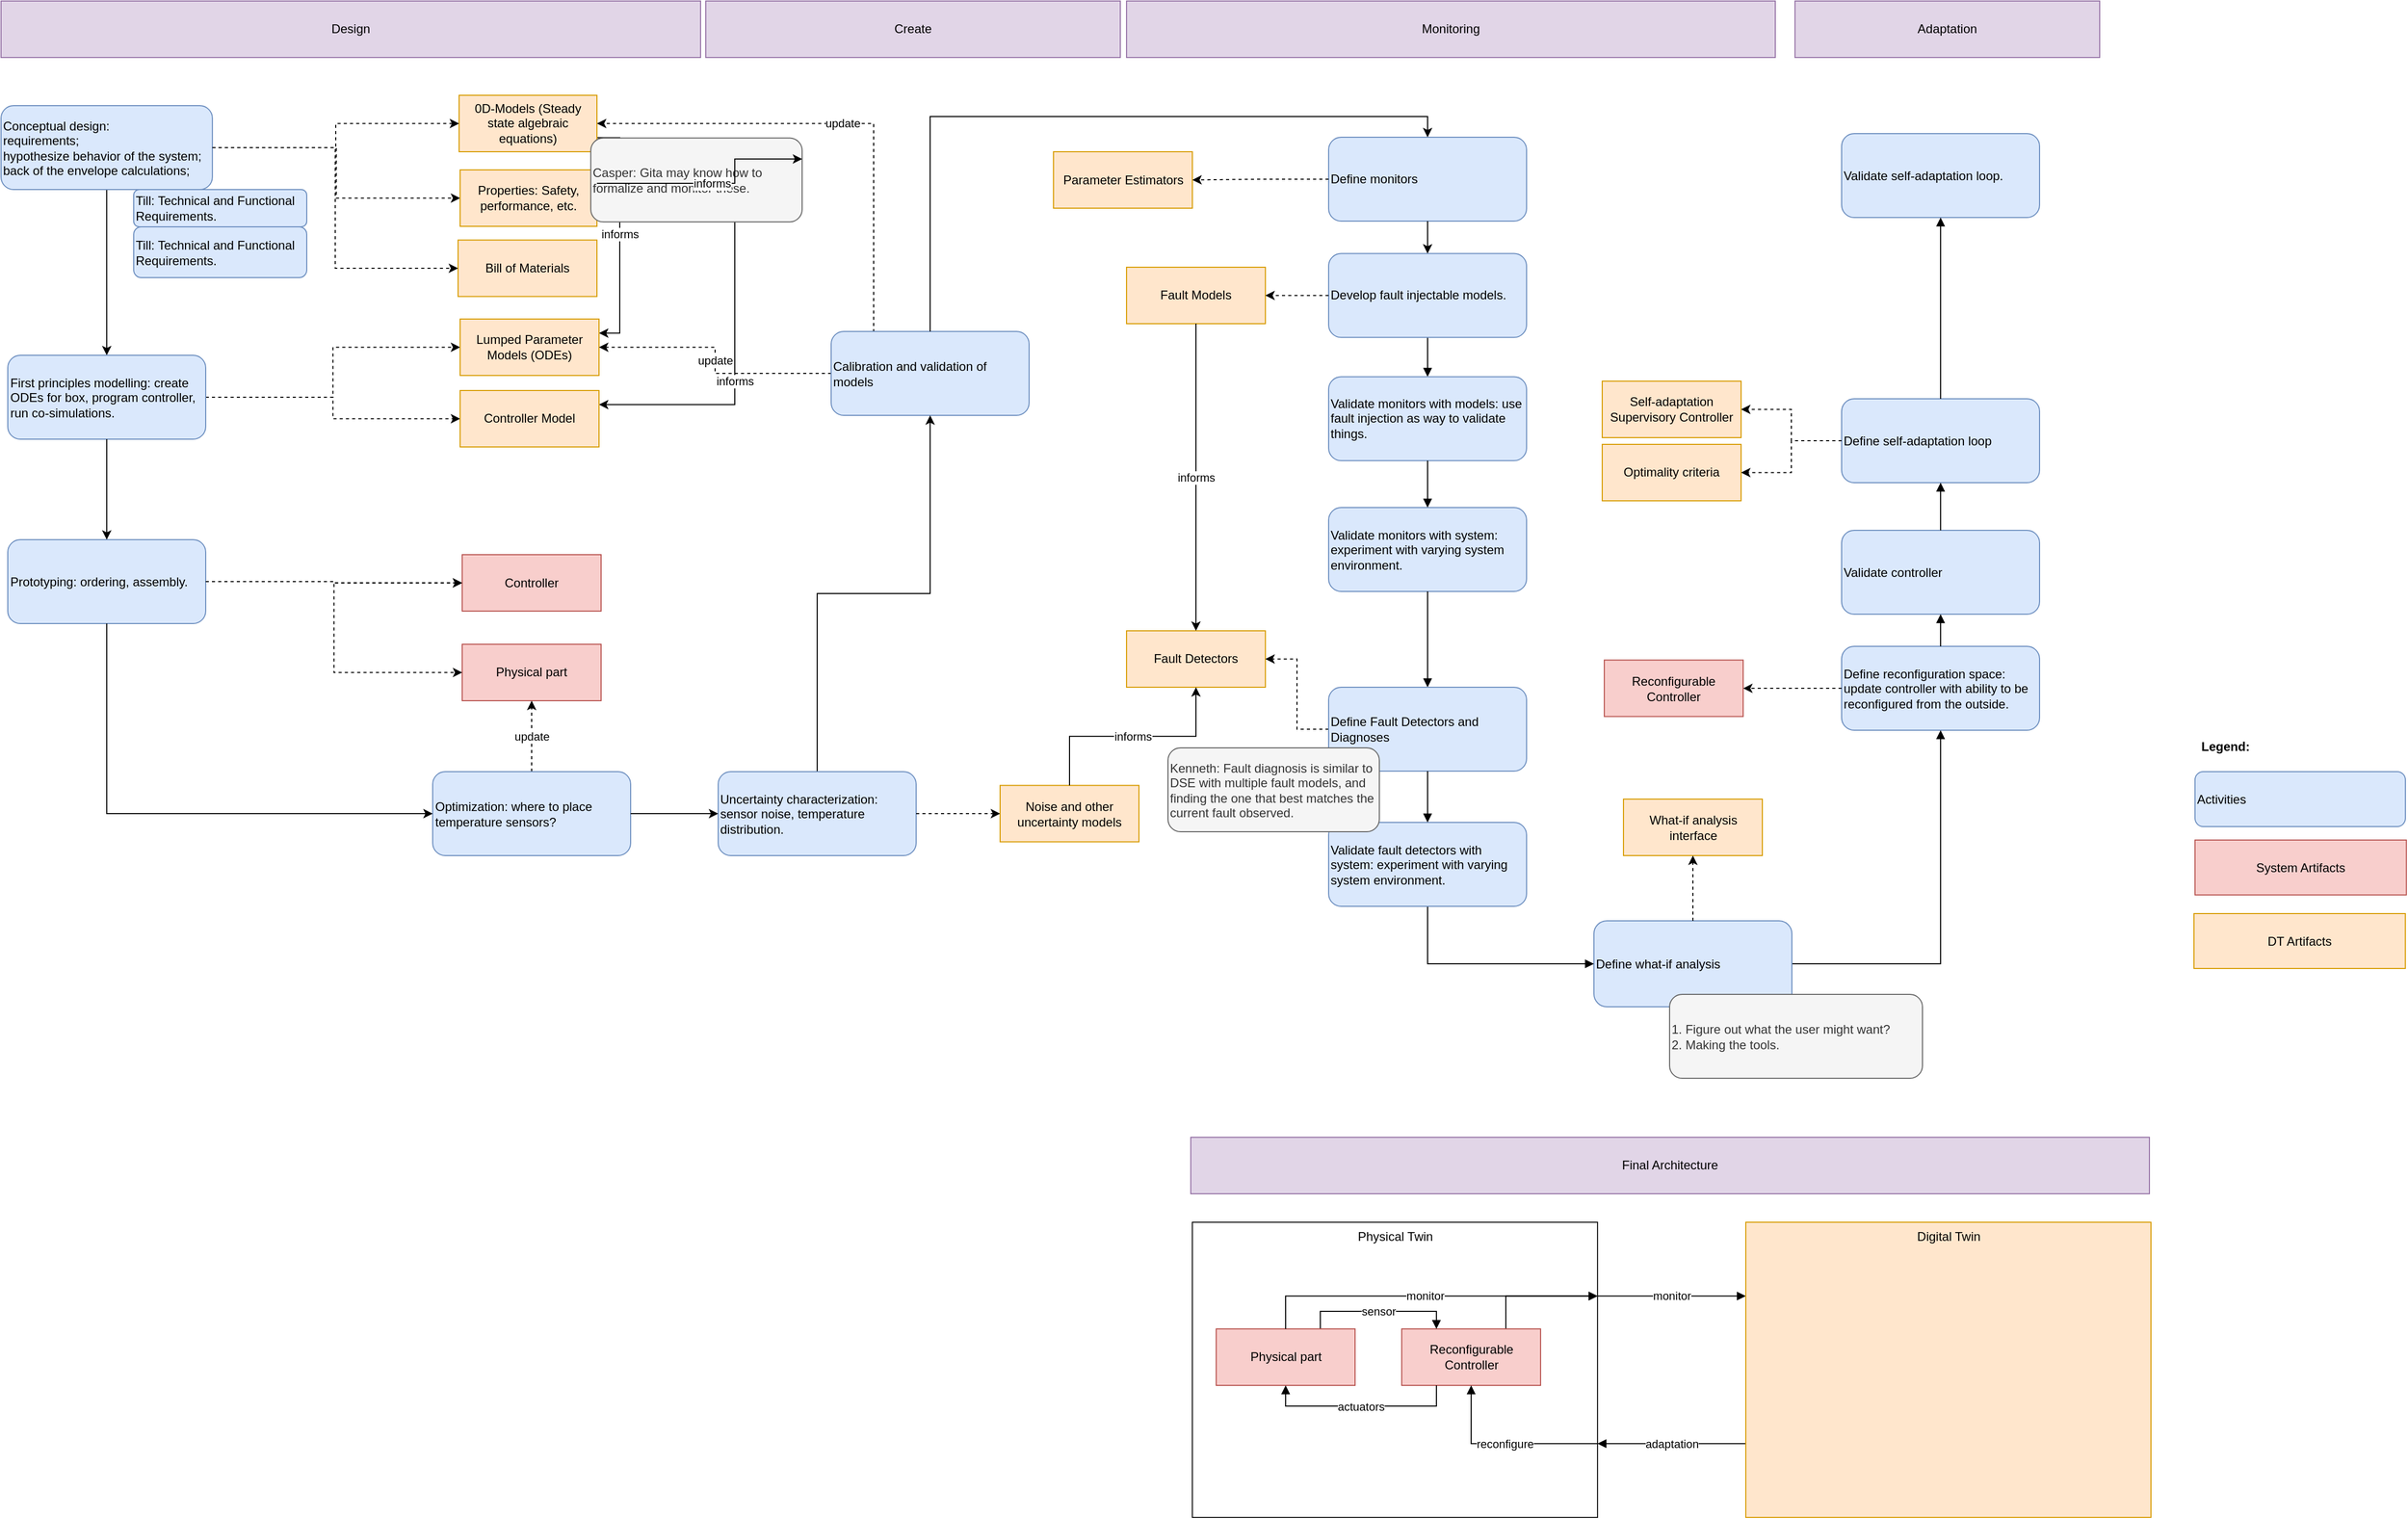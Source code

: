 <mxfile compressed="false" version="13.5.1" type="device">
  <diagram id="1IEk_Nb3fTFsxIXIZDjR" name="Page-1">
    <mxGraphModel dx="2431" dy="2031" grid="0" gridSize="10" guides="1" tooltips="1" connect="1" arrows="1" fold="1" page="0" pageScale="1" pageWidth="850" pageHeight="1100" math="0" shadow="0">
      <root>
        <mxCell id="0" />
        <mxCell id="1" parent="0" />
        <mxCell id="Xfdw-Jkxc4dPvAUYHgu_-7" style="edgeStyle=orthogonalEdgeStyle;rounded=0;orthogonalLoop=1;jettySize=auto;html=1;" parent="1" source="Xfdw-Jkxc4dPvAUYHgu_-10" target="Xfdw-Jkxc4dPvAUYHgu_-14" edge="1">
          <mxGeometry relative="1" as="geometry">
            <mxPoint x="-100.983" y="-269" as="sourcePoint" />
          </mxGeometry>
        </mxCell>
        <mxCell id="Xfdw-Jkxc4dPvAUYHgu_-20" style="edgeStyle=orthogonalEdgeStyle;rounded=0;orthogonalLoop=1;jettySize=auto;html=1;dashed=1;" parent="1" source="Xfdw-Jkxc4dPvAUYHgu_-10" target="Xfdw-Jkxc4dPvAUYHgu_-19" edge="1">
          <mxGeometry relative="1" as="geometry" />
        </mxCell>
        <mxCell id="Xfdw-Jkxc4dPvAUYHgu_-10" value="&lt;span&gt;Conceptual design:&amp;nbsp;&lt;/span&gt;&lt;br&gt;&lt;span&gt;requirements;&amp;nbsp;&lt;/span&gt;&lt;br&gt;&lt;span&gt;hypothesize behavior of the system;&amp;nbsp;&lt;/span&gt;&lt;br&gt;&lt;span&gt;back of the envelope calculations;&lt;/span&gt;" style="rounded=1;whiteSpace=wrap;html=1;align=left;fillColor=#dae8fc;strokeColor=#6c8ebf;" parent="1" vertex="1">
          <mxGeometry x="-147" y="-384" width="203.937" height="81" as="geometry" />
        </mxCell>
        <mxCell id="Xfdw-Jkxc4dPvAUYHgu_-32" value="informs" style="edgeStyle=orthogonalEdgeStyle;rounded=0;orthogonalLoop=1;jettySize=auto;html=1;entryX=1;entryY=0.25;entryDx=0;entryDy=0;exitX=1;exitY=0.75;exitDx=0;exitDy=0;" parent="1" source="Xfdw-Jkxc4dPvAUYHgu_-12" target="Xfdw-Jkxc4dPvAUYHgu_-21" edge="1">
          <mxGeometry relative="1" as="geometry" />
        </mxCell>
        <mxCell id="Xfdw-Jkxc4dPvAUYHgu_-12" value="0D-Models (Steady state algebraic equations)" style="rounded=0;whiteSpace=wrap;html=1;align=center;fillColor=#ffe6cc;strokeColor=#d79b00;" parent="1" vertex="1">
          <mxGeometry x="295" y="-394" width="133" height="54.5" as="geometry" />
        </mxCell>
        <mxCell id="Xfdw-Jkxc4dPvAUYHgu_-13" style="edgeStyle=orthogonalEdgeStyle;rounded=0;orthogonalLoop=1;jettySize=auto;html=1;dashed=1;" parent="1" source="Xfdw-Jkxc4dPvAUYHgu_-10" target="Xfdw-Jkxc4dPvAUYHgu_-12" edge="1">
          <mxGeometry relative="1" as="geometry">
            <mxPoint x="248.5" y="-186.517" as="sourcePoint" />
            <mxPoint x="15.5" y="-294" as="targetPoint" />
          </mxGeometry>
        </mxCell>
        <mxCell id="Xfdw-Jkxc4dPvAUYHgu_-22" style="edgeStyle=orthogonalEdgeStyle;rounded=0;orthogonalLoop=1;jettySize=auto;html=1;dashed=1;" parent="1" source="Xfdw-Jkxc4dPvAUYHgu_-14" target="Xfdw-Jkxc4dPvAUYHgu_-21" edge="1">
          <mxGeometry relative="1" as="geometry" />
        </mxCell>
        <mxCell id="Xfdw-Jkxc4dPvAUYHgu_-24" style="edgeStyle=orthogonalEdgeStyle;rounded=0;orthogonalLoop=1;jettySize=auto;html=1;dashed=1;" parent="1" source="Xfdw-Jkxc4dPvAUYHgu_-14" target="Xfdw-Jkxc4dPvAUYHgu_-23" edge="1">
          <mxGeometry relative="1" as="geometry" />
        </mxCell>
        <mxCell id="Xfdw-Jkxc4dPvAUYHgu_-14" value="First principles modelling: create ODEs for box, program controller, run co-simulations." style="rounded=1;whiteSpace=wrap;html=1;align=left;fillColor=#dae8fc;strokeColor=#6c8ebf;" parent="1" vertex="1">
          <mxGeometry x="-140.5" y="-143" width="191" height="81" as="geometry" />
        </mxCell>
        <mxCell id="Xfdw-Jkxc4dPvAUYHgu_-17" value="System Artifacts" style="rounded=0;whiteSpace=wrap;html=1;align=center;fillColor=#f8cecc;strokeColor=#b85450;" parent="1" vertex="1">
          <mxGeometry x="1970" y="325" width="203.937" height="53" as="geometry" />
        </mxCell>
        <mxCell id="Xfdw-Jkxc4dPvAUYHgu_-18" value="DT Artifacts" style="rounded=0;whiteSpace=wrap;html=1;align=center;fillColor=#ffe6cc;strokeColor=#d79b00;" parent="1" vertex="1">
          <mxGeometry x="1969" y="396" width="203.937" height="53" as="geometry" />
        </mxCell>
        <mxCell id="Xfdw-Jkxc4dPvAUYHgu_-34" value="informs" style="edgeStyle=orthogonalEdgeStyle;rounded=0;orthogonalLoop=1;jettySize=auto;html=1;entryX=1;entryY=0.25;entryDx=0;entryDy=0;" parent="1" source="eqjgwghVcDIJU0efO2f4-1" target="Xfdw-Jkxc4dPvAUYHgu_-23" edge="1">
          <mxGeometry relative="1" as="geometry">
            <Array as="points">
              <mxPoint x="561" y="-95" />
            </Array>
          </mxGeometry>
        </mxCell>
        <mxCell id="Xfdw-Jkxc4dPvAUYHgu_-19" value="Properties: Safety, performance, etc." style="rounded=0;whiteSpace=wrap;html=1;align=center;fillColor=#ffe6cc;strokeColor=#d79b00;" parent="1" vertex="1">
          <mxGeometry x="296" y="-322" width="132" height="54.5" as="geometry" />
        </mxCell>
        <mxCell id="Xfdw-Jkxc4dPvAUYHgu_-21" value="Lumped Parameter Models (ODEs)" style="rounded=0;whiteSpace=wrap;html=1;align=center;fillColor=#ffe6cc;strokeColor=#d79b00;" parent="1" vertex="1">
          <mxGeometry x="296" y="-178" width="134" height="54.5" as="geometry" />
        </mxCell>
        <mxCell id="Xfdw-Jkxc4dPvAUYHgu_-23" value="Controller Model" style="rounded=0;whiteSpace=wrap;html=1;align=center;fillColor=#ffe6cc;strokeColor=#d79b00;" parent="1" vertex="1">
          <mxGeometry x="296" y="-109" width="134" height="54.5" as="geometry" />
        </mxCell>
        <mxCell id="Xfdw-Jkxc4dPvAUYHgu_-50" style="edgeStyle=orthogonalEdgeStyle;rounded=0;orthogonalLoop=1;jettySize=auto;html=1;dashed=1;" parent="1" source="Xfdw-Jkxc4dPvAUYHgu_-25" target="Xfdw-Jkxc4dPvAUYHgu_-49" edge="1">
          <mxGeometry relative="1" as="geometry" />
        </mxCell>
        <mxCell id="Xfdw-Jkxc4dPvAUYHgu_-25" value="Prototyping: ordering, assembly." style="rounded=1;whiteSpace=wrap;html=1;align=left;fillColor=#dae8fc;strokeColor=#6c8ebf;" parent="1" vertex="1">
          <mxGeometry x="-140.5" y="35" width="191" height="81" as="geometry" />
        </mxCell>
        <mxCell id="Xfdw-Jkxc4dPvAUYHgu_-26" value="Bill of Materials" style="rounded=0;whiteSpace=wrap;html=1;align=center;fillColor=#ffe6cc;strokeColor=#d79b00;" parent="1" vertex="1">
          <mxGeometry x="294" y="-254.25" width="134" height="54.5" as="geometry" />
        </mxCell>
        <mxCell id="Xfdw-Jkxc4dPvAUYHgu_-27" style="edgeStyle=orthogonalEdgeStyle;rounded=0;orthogonalLoop=1;jettySize=auto;html=1;dashed=1;entryX=0;entryY=0.5;entryDx=0;entryDy=0;" parent="1" source="Xfdw-Jkxc4dPvAUYHgu_-10" target="Xfdw-Jkxc4dPvAUYHgu_-26" edge="1">
          <mxGeometry relative="1" as="geometry">
            <mxPoint x="66.937" y="-333.5" as="sourcePoint" />
            <mxPoint x="404.0" y="-298.75" as="targetPoint" />
          </mxGeometry>
        </mxCell>
        <mxCell id="Xfdw-Jkxc4dPvAUYHgu_-28" style="edgeStyle=orthogonalEdgeStyle;rounded=0;orthogonalLoop=1;jettySize=auto;html=1;" parent="1" source="Xfdw-Jkxc4dPvAUYHgu_-14" target="Xfdw-Jkxc4dPvAUYHgu_-25" edge="1">
          <mxGeometry relative="1" as="geometry">
            <mxPoint x="-35.083" y="-293" as="sourcePoint" />
            <mxPoint x="-35" y="-133" as="targetPoint" />
          </mxGeometry>
        </mxCell>
        <mxCell id="Xfdw-Jkxc4dPvAUYHgu_-29" value="Physical part" style="rounded=0;whiteSpace=wrap;html=1;align=center;fillColor=#f8cecc;strokeColor=#b85450;" parent="1" vertex="1">
          <mxGeometry x="298" y="136" width="134" height="54.5" as="geometry" />
        </mxCell>
        <mxCell id="Xfdw-Jkxc4dPvAUYHgu_-37" value="update" style="edgeStyle=orthogonalEdgeStyle;rounded=0;orthogonalLoop=1;jettySize=auto;html=1;entryX=1;entryY=0.5;entryDx=0;entryDy=0;dashed=1;exitX=0.25;exitY=0;exitDx=0;exitDy=0;" parent="1" source="Xfdw-Jkxc4dPvAUYHgu_-38" target="Xfdw-Jkxc4dPvAUYHgu_-12" edge="1">
          <mxGeometry relative="1" as="geometry">
            <Array as="points">
              <mxPoint x="695" y="-166" />
              <mxPoint x="695" y="-367" />
            </Array>
          </mxGeometry>
        </mxCell>
        <mxCell id="Xfdw-Jkxc4dPvAUYHgu_-41" value="update" style="edgeStyle=orthogonalEdgeStyle;rounded=0;orthogonalLoop=1;jettySize=auto;html=1;dashed=1;" parent="1" source="Xfdw-Jkxc4dPvAUYHgu_-31" target="Xfdw-Jkxc4dPvAUYHgu_-29" edge="1">
          <mxGeometry relative="1" as="geometry" />
        </mxCell>
        <mxCell id="Xfdw-Jkxc4dPvAUYHgu_-31" value="Optimization: where to place temperature sensors?" style="rounded=1;whiteSpace=wrap;html=1;align=left;fillColor=#dae8fc;strokeColor=#6c8ebf;" parent="1" vertex="1">
          <mxGeometry x="269.5" y="259" width="191" height="81" as="geometry" />
        </mxCell>
        <mxCell id="Xfdw-Jkxc4dPvAUYHgu_-36" style="edgeStyle=orthogonalEdgeStyle;rounded=0;orthogonalLoop=1;jettySize=auto;html=1;exitX=0.5;exitY=1;exitDx=0;exitDy=0;entryX=0;entryY=0.5;entryDx=0;entryDy=0;" parent="1" source="Xfdw-Jkxc4dPvAUYHgu_-25" target="Xfdw-Jkxc4dPvAUYHgu_-31" edge="1">
          <mxGeometry relative="1" as="geometry">
            <mxPoint x="-35" y="-52" as="sourcePoint" />
            <mxPoint x="-35" y="45" as="targetPoint" />
          </mxGeometry>
        </mxCell>
        <mxCell id="Xfdw-Jkxc4dPvAUYHgu_-39" value="update" style="edgeStyle=orthogonalEdgeStyle;rounded=0;orthogonalLoop=1;jettySize=auto;html=1;entryX=1;entryY=0.5;entryDx=0;entryDy=0;dashed=1;" parent="1" source="Xfdw-Jkxc4dPvAUYHgu_-38" target="Xfdw-Jkxc4dPvAUYHgu_-21" edge="1">
          <mxGeometry relative="1" as="geometry" />
        </mxCell>
        <mxCell id="Xfdw-Jkxc4dPvAUYHgu_-38" value="Calibration and validation of models" style="rounded=1;whiteSpace=wrap;html=1;align=left;fillColor=#dae8fc;strokeColor=#6c8ebf;" parent="1" vertex="1">
          <mxGeometry x="654" y="-166" width="191" height="81" as="geometry" />
        </mxCell>
        <mxCell id="Xfdw-Jkxc4dPvAUYHgu_-40" style="edgeStyle=orthogonalEdgeStyle;rounded=0;orthogonalLoop=1;jettySize=auto;html=1;" parent="1" source="Xfdw-Jkxc4dPvAUYHgu_-96" target="Xfdw-Jkxc4dPvAUYHgu_-38" edge="1">
          <mxGeometry relative="1" as="geometry">
            <mxPoint x="-35" y="126" as="sourcePoint" />
            <mxPoint x="828" y="126" as="targetPoint" />
          </mxGeometry>
        </mxCell>
        <mxCell id="Xfdw-Jkxc4dPvAUYHgu_-42" value="&lt;span style=&quot;text-align: center&quot;&gt;Activities&lt;/span&gt;" style="rounded=1;whiteSpace=wrap;html=1;align=left;fillColor=#dae8fc;strokeColor=#6c8ebf;" parent="1" vertex="1">
          <mxGeometry x="1970" y="259" width="203" height="53" as="geometry" />
        </mxCell>
        <mxCell id="Xfdw-Jkxc4dPvAUYHgu_-44" value="Design" style="rounded=0;whiteSpace=wrap;html=1;align=center;fillColor=#e1d5e7;strokeColor=#9673a6;" parent="1" vertex="1">
          <mxGeometry x="-147" y="-485" width="675" height="54.5" as="geometry" />
        </mxCell>
        <mxCell id="Xfdw-Jkxc4dPvAUYHgu_-45" value="Monitoring" style="rounded=0;whiteSpace=wrap;html=1;align=center;fillColor=#e1d5e7;strokeColor=#9673a6;" parent="1" vertex="1">
          <mxGeometry x="939" y="-485" width="626" height="54.5" as="geometry" />
        </mxCell>
        <mxCell id="Xfdw-Jkxc4dPvAUYHgu_-46" value="Define reconfiguration space: update controller with ability to be reconfigured from the outside." style="rounded=1;whiteSpace=wrap;html=1;align=left;fillColor=#dae8fc;strokeColor=#6c8ebf;" parent="1" vertex="1">
          <mxGeometry x="1629" y="138" width="191" height="81" as="geometry" />
        </mxCell>
        <mxCell id="Xfdw-Jkxc4dPvAUYHgu_-52" value="Define monitors" style="rounded=1;whiteSpace=wrap;html=1;align=left;fillColor=#dae8fc;strokeColor=#6c8ebf;" parent="1" vertex="1">
          <mxGeometry x="1134" y="-353.5" width="191" height="81" as="geometry" />
        </mxCell>
        <mxCell id="Xfdw-Jkxc4dPvAUYHgu_-54" value="Parameter Estimators" style="rounded=0;whiteSpace=wrap;html=1;align=center;fillColor=#ffe6cc;strokeColor=#d79b00;" parent="1" vertex="1">
          <mxGeometry x="868.53" y="-339.5" width="134" height="54.5" as="geometry" />
        </mxCell>
        <mxCell id="Xfdw-Jkxc4dPvAUYHgu_-74" style="edgeStyle=orthogonalEdgeStyle;rounded=0;orthogonalLoop=1;jettySize=auto;html=1;endArrow=block;endFill=1;" parent="1" source="Xfdw-Jkxc4dPvAUYHgu_-55" target="Xfdw-Jkxc4dPvAUYHgu_-75" edge="1">
          <mxGeometry relative="1" as="geometry" />
        </mxCell>
        <mxCell id="Xfdw-Jkxc4dPvAUYHgu_-55" value="Develop fault injectable models." style="rounded=1;whiteSpace=wrap;html=1;align=left;fillColor=#dae8fc;strokeColor=#6c8ebf;" parent="1" vertex="1">
          <mxGeometry x="1134" y="-241.25" width="191" height="81" as="geometry" />
        </mxCell>
        <mxCell id="Xfdw-Jkxc4dPvAUYHgu_-57" style="edgeStyle=orthogonalEdgeStyle;rounded=0;orthogonalLoop=1;jettySize=auto;html=1;" parent="1" source="Xfdw-Jkxc4dPvAUYHgu_-52" target="Xfdw-Jkxc4dPvAUYHgu_-55" edge="1">
          <mxGeometry relative="1" as="geometry">
            <mxPoint x="1016" y="-298.75" as="sourcePoint" />
            <mxPoint x="1090" y="-298.75" as="targetPoint" />
          </mxGeometry>
        </mxCell>
        <mxCell id="Xfdw-Jkxc4dPvAUYHgu_-58" value="Fault Detectors" style="rounded=0;whiteSpace=wrap;html=1;align=center;fillColor=#ffe6cc;strokeColor=#d79b00;" parent="1" vertex="1">
          <mxGeometry x="939" y="123" width="134" height="54.5" as="geometry" />
        </mxCell>
        <mxCell id="Xfdw-Jkxc4dPvAUYHgu_-60" style="edgeStyle=orthogonalEdgeStyle;rounded=0;orthogonalLoop=1;jettySize=auto;html=1;dashed=1;" parent="1" source="Xfdw-Jkxc4dPvAUYHgu_-52" target="Xfdw-Jkxc4dPvAUYHgu_-54" edge="1">
          <mxGeometry relative="1" as="geometry">
            <mxPoint x="40.937" y="-333.529" as="sourcePoint" />
            <mxPoint x="378" y="-298.706" as="targetPoint" />
          </mxGeometry>
        </mxCell>
        <mxCell id="Xfdw-Jkxc4dPvAUYHgu_-61" style="edgeStyle=orthogonalEdgeStyle;rounded=0;orthogonalLoop=1;jettySize=auto;html=1;dashed=1;exitX=0;exitY=0.5;exitDx=0;exitDy=0;entryX=1;entryY=0.5;entryDx=0;entryDy=0;" parent="1" source="Xfdw-Jkxc4dPvAUYHgu_-106" target="Xfdw-Jkxc4dPvAUYHgu_-58" edge="1">
          <mxGeometry relative="1" as="geometry">
            <mxPoint x="1281" y="-298.706" as="sourcePoint" />
            <mxPoint x="1408" y="-324.706" as="targetPoint" />
          </mxGeometry>
        </mxCell>
        <mxCell id="Xfdw-Jkxc4dPvAUYHgu_-68" value="monitor" style="edgeStyle=orthogonalEdgeStyle;rounded=0;orthogonalLoop=1;jettySize=auto;html=1;exitX=1;exitY=0.25;exitDx=0;exitDy=0;entryX=0;entryY=0.25;entryDx=0;entryDy=0;endArrow=block;endFill=1;" parent="1" source="Xfdw-Jkxc4dPvAUYHgu_-67" target="Xfdw-Jkxc4dPvAUYHgu_-114" edge="1">
          <mxGeometry relative="1" as="geometry" />
        </mxCell>
        <mxCell id="Xfdw-Jkxc4dPvAUYHgu_-67" value="Physical Twin" style="rounded=0;whiteSpace=wrap;html=1;align=center;verticalAlign=top;fillColor=none;strokeColor=#121212;" parent="1" vertex="1">
          <mxGeometry x="1002.53" y="694" width="390.94" height="285" as="geometry" />
        </mxCell>
        <mxCell id="Xfdw-Jkxc4dPvAUYHgu_-69" value="adaptation" style="edgeStyle=orthogonalEdgeStyle;rounded=0;orthogonalLoop=1;jettySize=auto;html=1;endArrow=block;endFill=1;exitX=0;exitY=0.75;exitDx=0;exitDy=0;entryX=1;entryY=0.75;entryDx=0;entryDy=0;" parent="1" source="Xfdw-Jkxc4dPvAUYHgu_-114" target="Xfdw-Jkxc4dPvAUYHgu_-67" edge="1">
          <mxGeometry relative="1" as="geometry">
            <mxPoint x="1461.467" y="874.22" as="sourcePoint" />
            <mxPoint x="1605.53" y="874.22" as="targetPoint" />
          </mxGeometry>
        </mxCell>
        <mxCell id="Xfdw-Jkxc4dPvAUYHgu_-70" value="Adaptation" style="rounded=0;whiteSpace=wrap;html=1;align=center;fillColor=#e1d5e7;strokeColor=#9673a6;" parent="1" vertex="1">
          <mxGeometry x="1584" y="-485" width="294" height="54.5" as="geometry" />
        </mxCell>
        <mxCell id="Xfdw-Jkxc4dPvAUYHgu_-72" style="edgeStyle=orthogonalEdgeStyle;rounded=0;orthogonalLoop=1;jettySize=auto;html=1;entryX=0.5;entryY=0;entryDx=0;entryDy=0;exitX=0.5;exitY=0;exitDx=0;exitDy=0;" parent="1" source="Xfdw-Jkxc4dPvAUYHgu_-38" target="Xfdw-Jkxc4dPvAUYHgu_-52" edge="1">
          <mxGeometry relative="1" as="geometry">
            <mxPoint x="827.5" y="-4.25" as="sourcePoint" />
            <mxPoint x="827.5" y="-58" as="targetPoint" />
          </mxGeometry>
        </mxCell>
        <mxCell id="Xfdw-Jkxc4dPvAUYHgu_-73" value="Validate monitors with system: experiment with varying system environment." style="rounded=1;whiteSpace=wrap;html=1;align=left;fillColor=#dae8fc;strokeColor=#6c8ebf;" parent="1" vertex="1">
          <mxGeometry x="1134" y="4" width="191" height="81" as="geometry" />
        </mxCell>
        <mxCell id="Xfdw-Jkxc4dPvAUYHgu_-75" value="Validate monitors with models: use fault injection as way to validate things." style="rounded=1;whiteSpace=wrap;html=1;align=left;fillColor=#dae8fc;strokeColor=#6c8ebf;" parent="1" vertex="1">
          <mxGeometry x="1134" y="-122.25" width="191" height="81" as="geometry" />
        </mxCell>
        <mxCell id="Xfdw-Jkxc4dPvAUYHgu_-76" style="edgeStyle=orthogonalEdgeStyle;rounded=0;orthogonalLoop=1;jettySize=auto;html=1;endArrow=block;endFill=1;" parent="1" source="Xfdw-Jkxc4dPvAUYHgu_-75" target="Xfdw-Jkxc4dPvAUYHgu_-73" edge="1">
          <mxGeometry relative="1" as="geometry">
            <mxPoint x="1185.5" y="-146" as="sourcePoint" />
            <mxPoint x="1185.5" y="-88" as="targetPoint" />
          </mxGeometry>
        </mxCell>
        <mxCell id="Xfdw-Jkxc4dPvAUYHgu_-77" style="edgeStyle=orthogonalEdgeStyle;rounded=0;orthogonalLoop=1;jettySize=auto;html=1;endArrow=block;endFill=1;entryX=0.5;entryY=1;entryDx=0;entryDy=0;" parent="1" source="Xfdw-Jkxc4dPvAUYHgu_-63" target="Xfdw-Jkxc4dPvAUYHgu_-46" edge="1">
          <mxGeometry relative="1" as="geometry">
            <mxPoint x="1185.5" y="-7" as="sourcePoint" />
            <mxPoint x="1185.5" y="50.5" as="targetPoint" />
          </mxGeometry>
        </mxCell>
        <mxCell id="Xfdw-Jkxc4dPvAUYHgu_-63" value="Define what-if analysis" style="rounded=1;whiteSpace=wrap;html=1;align=left;fillColor=#dae8fc;strokeColor=#6c8ebf;" parent="1" vertex="1">
          <mxGeometry x="1390" y="403" width="191" height="83" as="geometry" />
        </mxCell>
        <mxCell id="Xfdw-Jkxc4dPvAUYHgu_-78" style="edgeStyle=orthogonalEdgeStyle;rounded=0;orthogonalLoop=1;jettySize=auto;html=1;endArrow=block;endFill=1;exitX=0.5;exitY=1;exitDx=0;exitDy=0;" parent="1" source="Xfdw-Jkxc4dPvAUYHgu_-73" target="Xfdw-Jkxc4dPvAUYHgu_-106" edge="1">
          <mxGeometry relative="1" as="geometry">
            <mxPoint x="1175.5" y="121.5" as="sourcePoint" />
            <mxPoint x="1976.5" y="214.5" as="targetPoint" />
          </mxGeometry>
        </mxCell>
        <mxCell id="Xfdw-Jkxc4dPvAUYHgu_-79" value="Validate controller" style="rounded=1;whiteSpace=wrap;html=1;align=left;fillColor=#dae8fc;strokeColor=#6c8ebf;" parent="1" vertex="1">
          <mxGeometry x="1629" y="26" width="191" height="81" as="geometry" />
        </mxCell>
        <mxCell id="Xfdw-Jkxc4dPvAUYHgu_-80" style="edgeStyle=orthogonalEdgeStyle;rounded=0;orthogonalLoop=1;jettySize=auto;html=1;endArrow=block;endFill=1;" parent="1" source="Xfdw-Jkxc4dPvAUYHgu_-46" target="Xfdw-Jkxc4dPvAUYHgu_-79" edge="1">
          <mxGeometry relative="1" as="geometry">
            <mxPoint x="1185.5" y="321" as="sourcePoint" />
            <mxPoint x="1734.5" y="229" as="targetPoint" />
          </mxGeometry>
        </mxCell>
        <mxCell id="Xfdw-Jkxc4dPvAUYHgu_-81" value="Define self-adaptation loop" style="rounded=1;whiteSpace=wrap;html=1;align=left;fillColor=#dae8fc;strokeColor=#6c8ebf;" parent="1" vertex="1">
          <mxGeometry x="1629" y="-101" width="191" height="81" as="geometry" />
        </mxCell>
        <mxCell id="Xfdw-Jkxc4dPvAUYHgu_-82" style="edgeStyle=orthogonalEdgeStyle;rounded=0;orthogonalLoop=1;jettySize=auto;html=1;endArrow=block;endFill=1;" parent="1" source="Xfdw-Jkxc4dPvAUYHgu_-79" target="Xfdw-Jkxc4dPvAUYHgu_-81" edge="1">
          <mxGeometry relative="1" as="geometry">
            <mxPoint x="1734.5" y="148" as="sourcePoint" />
            <mxPoint x="1734.5" y="117" as="targetPoint" />
          </mxGeometry>
        </mxCell>
        <mxCell id="Xfdw-Jkxc4dPvAUYHgu_-83" value="Self-adaptation Supervisory Controller" style="rounded=0;whiteSpace=wrap;html=1;align=center;fillColor=#ffe6cc;strokeColor=#d79b00;" parent="1" vertex="1">
          <mxGeometry x="1398" y="-118" width="134" height="54.5" as="geometry" />
        </mxCell>
        <mxCell id="Xfdw-Jkxc4dPvAUYHgu_-84" value="Optimality criteria" style="rounded=0;whiteSpace=wrap;html=1;align=center;fillColor=#ffe6cc;strokeColor=#d79b00;" parent="1" vertex="1">
          <mxGeometry x="1398" y="-57" width="134" height="54.5" as="geometry" />
        </mxCell>
        <mxCell id="Xfdw-Jkxc4dPvAUYHgu_-86" style="edgeStyle=orthogonalEdgeStyle;rounded=0;orthogonalLoop=1;jettySize=auto;html=1;dashed=1;" parent="1" source="Xfdw-Jkxc4dPvAUYHgu_-81" target="Xfdw-Jkxc4dPvAUYHgu_-83" edge="1">
          <mxGeometry relative="1" as="geometry">
            <mxPoint x="1281" y="-298.7" as="sourcePoint" />
            <mxPoint x="1408" y="-246.7" as="targetPoint" />
          </mxGeometry>
        </mxCell>
        <mxCell id="Xfdw-Jkxc4dPvAUYHgu_-87" style="edgeStyle=orthogonalEdgeStyle;rounded=0;orthogonalLoop=1;jettySize=auto;html=1;dashed=1;" parent="1" source="Xfdw-Jkxc4dPvAUYHgu_-81" target="Xfdw-Jkxc4dPvAUYHgu_-84" edge="1">
          <mxGeometry relative="1" as="geometry">
            <mxPoint x="1639" y="-50.5" as="sourcePoint" />
            <mxPoint x="1542" y="-80.7" as="targetPoint" />
          </mxGeometry>
        </mxCell>
        <mxCell id="Xfdw-Jkxc4dPvAUYHgu_-88" value="Validate self-adaptation loop." style="rounded=1;whiteSpace=wrap;html=1;align=left;fillColor=#dae8fc;strokeColor=#6c8ebf;" parent="1" vertex="1">
          <mxGeometry x="1629" y="-357" width="191" height="81" as="geometry" />
        </mxCell>
        <mxCell id="Xfdw-Jkxc4dPvAUYHgu_-89" style="edgeStyle=orthogonalEdgeStyle;rounded=0;orthogonalLoop=1;jettySize=auto;html=1;endArrow=block;endFill=1;" parent="1" source="Xfdw-Jkxc4dPvAUYHgu_-81" target="Xfdw-Jkxc4dPvAUYHgu_-88" edge="1">
          <mxGeometry relative="1" as="geometry">
            <mxPoint x="1734.5" y="36" as="sourcePoint" />
            <mxPoint x="1734.5" y="-10" as="targetPoint" />
          </mxGeometry>
        </mxCell>
        <mxCell id="Xfdw-Jkxc4dPvAUYHgu_-94" value="Noise and other uncertainty models" style="rounded=0;whiteSpace=wrap;html=1;align=center;fillColor=#ffe6cc;strokeColor=#d79b00;" parent="1" vertex="1">
          <mxGeometry x="817" y="272.25" width="134" height="54.5" as="geometry" />
        </mxCell>
        <mxCell id="Xfdw-Jkxc4dPvAUYHgu_-96" value="Uncertainty characterization: sensor noise, temperature distribution." style="rounded=1;whiteSpace=wrap;html=1;align=left;fillColor=#dae8fc;strokeColor=#6c8ebf;" parent="1" vertex="1">
          <mxGeometry x="545" y="259" width="191" height="81" as="geometry" />
        </mxCell>
        <mxCell id="Xfdw-Jkxc4dPvAUYHgu_-97" style="edgeStyle=orthogonalEdgeStyle;rounded=0;orthogonalLoop=1;jettySize=auto;html=1;entryX=0;entryY=0.5;entryDx=0;entryDy=0;" parent="1" source="Xfdw-Jkxc4dPvAUYHgu_-31" target="Xfdw-Jkxc4dPvAUYHgu_-96" edge="1">
          <mxGeometry relative="1" as="geometry">
            <mxPoint x="817.5" y="-14.25" as="sourcePoint" />
            <mxPoint x="817.5" y="-184" as="targetPoint" />
          </mxGeometry>
        </mxCell>
        <mxCell id="Xfdw-Jkxc4dPvAUYHgu_-98" style="edgeStyle=orthogonalEdgeStyle;rounded=0;orthogonalLoop=1;jettySize=auto;html=1;entryX=0;entryY=0.5;entryDx=0;entryDy=0;dashed=1;" parent="1" source="Xfdw-Jkxc4dPvAUYHgu_-96" target="Xfdw-Jkxc4dPvAUYHgu_-94" edge="1">
          <mxGeometry relative="1" as="geometry">
            <mxPoint x="732" y="-292.5" as="sourcePoint" />
            <mxPoint x="510" y="-146.75" as="targetPoint" />
          </mxGeometry>
        </mxCell>
        <mxCell id="Xfdw-Jkxc4dPvAUYHgu_-100" value="informs" style="edgeStyle=orthogonalEdgeStyle;rounded=0;orthogonalLoop=1;jettySize=auto;html=1;" parent="1" source="Xfdw-Jkxc4dPvAUYHgu_-94" target="Xfdw-Jkxc4dPvAUYHgu_-58" edge="1">
          <mxGeometry relative="1" as="geometry">
            <mxPoint x="502" y="-298.7" as="sourcePoint" />
            <mxPoint x="510" y="-85.75" as="targetPoint" />
          </mxGeometry>
        </mxCell>
        <mxCell id="Xfdw-Jkxc4dPvAUYHgu_-49" value="Controller" style="rounded=0;whiteSpace=wrap;html=1;align=center;fillColor=#f8cecc;strokeColor=#b85450;" parent="1" vertex="1">
          <mxGeometry x="298" y="49.5" width="134" height="54.5" as="geometry" />
        </mxCell>
        <mxCell id="Xfdw-Jkxc4dPvAUYHgu_-101" style="edgeStyle=orthogonalEdgeStyle;rounded=0;orthogonalLoop=1;jettySize=auto;html=1;dashed=1;" parent="1" source="Xfdw-Jkxc4dPvAUYHgu_-25" target="Xfdw-Jkxc4dPvAUYHgu_-49" edge="1">
          <mxGeometry relative="1" as="geometry">
            <mxPoint x="50.5" y="75.571" as="sourcePoint" />
            <mxPoint x="365" y="153" as="targetPoint" />
          </mxGeometry>
        </mxCell>
        <mxCell id="Xfdw-Jkxc4dPvAUYHgu_-102" style="edgeStyle=orthogonalEdgeStyle;rounded=0;orthogonalLoop=1;jettySize=auto;html=1;dashed=1;entryX=0;entryY=0.5;entryDx=0;entryDy=0;" parent="1" source="Xfdw-Jkxc4dPvAUYHgu_-25" target="Xfdw-Jkxc4dPvAUYHgu_-29" edge="1">
          <mxGeometry relative="1" as="geometry">
            <mxPoint x="60.5" y="85.571" as="sourcePoint" />
            <mxPoint x="319" y="83.286" as="targetPoint" />
          </mxGeometry>
        </mxCell>
        <mxCell id="Xfdw-Jkxc4dPvAUYHgu_-103" value="Fault Models" style="rounded=0;whiteSpace=wrap;html=1;align=center;fillColor=#ffe6cc;strokeColor=#d79b00;" parent="1" vertex="1">
          <mxGeometry x="939" y="-228" width="134" height="54.5" as="geometry" />
        </mxCell>
        <mxCell id="Xfdw-Jkxc4dPvAUYHgu_-104" style="edgeStyle=orthogonalEdgeStyle;rounded=0;orthogonalLoop=1;jettySize=auto;html=1;dashed=1;exitX=0;exitY=0.5;exitDx=0;exitDy=0;entryX=1;entryY=0.5;entryDx=0;entryDy=0;" parent="1" source="Xfdw-Jkxc4dPvAUYHgu_-55" target="Xfdw-Jkxc4dPvAUYHgu_-103" edge="1">
          <mxGeometry relative="1" as="geometry">
            <mxPoint x="1144" y="-303" as="sourcePoint" />
            <mxPoint x="1017" y="-214" as="targetPoint" />
          </mxGeometry>
        </mxCell>
        <mxCell id="Xfdw-Jkxc4dPvAUYHgu_-105" value="informs" style="edgeStyle=orthogonalEdgeStyle;rounded=0;orthogonalLoop=1;jettySize=auto;html=1;" parent="1" source="Xfdw-Jkxc4dPvAUYHgu_-103" target="Xfdw-Jkxc4dPvAUYHgu_-58" edge="1">
          <mxGeometry relative="1" as="geometry">
            <mxPoint x="1003" y="282.25" as="sourcePoint" />
            <mxPoint x="944" y="-228" as="targetPoint" />
          </mxGeometry>
        </mxCell>
        <mxCell id="Xfdw-Jkxc4dPvAUYHgu_-106" value="Define Fault Detectors and Diagnoses" style="rounded=1;whiteSpace=wrap;html=1;align=left;fillColor=#dae8fc;strokeColor=#6c8ebf;" parent="1" vertex="1">
          <mxGeometry x="1134" y="177.5" width="191" height="81" as="geometry" />
        </mxCell>
        <mxCell id="Xfdw-Jkxc4dPvAUYHgu_-109" style="edgeStyle=orthogonalEdgeStyle;rounded=0;orthogonalLoop=1;jettySize=auto;html=1;entryX=0;entryY=0.5;entryDx=0;entryDy=0;endArrow=block;endFill=1;exitX=0.5;exitY=1;exitDx=0;exitDy=0;" parent="1" source="Xfdw-Jkxc4dPvAUYHgu_-107" target="Xfdw-Jkxc4dPvAUYHgu_-63" edge="1">
          <mxGeometry relative="1" as="geometry" />
        </mxCell>
        <mxCell id="Xfdw-Jkxc4dPvAUYHgu_-107" value="Validate fault detectors with system: experiment with varying system environment." style="rounded=1;whiteSpace=wrap;html=1;align=left;fillColor=#dae8fc;strokeColor=#6c8ebf;" parent="1" vertex="1">
          <mxGeometry x="1134" y="308" width="191" height="81" as="geometry" />
        </mxCell>
        <mxCell id="Xfdw-Jkxc4dPvAUYHgu_-108" style="edgeStyle=orthogonalEdgeStyle;rounded=0;orthogonalLoop=1;jettySize=auto;html=1;endArrow=block;endFill=1;" parent="1" source="Xfdw-Jkxc4dPvAUYHgu_-106" target="Xfdw-Jkxc4dPvAUYHgu_-107" edge="1">
          <mxGeometry relative="1" as="geometry">
            <mxPoint x="1239.5" y="95" as="sourcePoint" />
            <mxPoint x="1264.529" y="197.75" as="targetPoint" />
          </mxGeometry>
        </mxCell>
        <mxCell id="Xfdw-Jkxc4dPvAUYHgu_-110" value="Reconfigurable Controller" style="rounded=0;whiteSpace=wrap;html=1;align=center;fillColor=#f8cecc;strokeColor=#b85450;" parent="1" vertex="1">
          <mxGeometry x="1400" y="151.25" width="134" height="54.5" as="geometry" />
        </mxCell>
        <mxCell id="Xfdw-Jkxc4dPvAUYHgu_-111" style="edgeStyle=orthogonalEdgeStyle;rounded=0;orthogonalLoop=1;jettySize=auto;html=1;dashed=1;" parent="1" source="Xfdw-Jkxc4dPvAUYHgu_-46" target="Xfdw-Jkxc4dPvAUYHgu_-110" edge="1">
          <mxGeometry relative="1" as="geometry">
            <mxPoint x="1639" y="-50.471" as="sourcePoint" />
            <mxPoint x="1542.0" y="-19.765" as="targetPoint" />
          </mxGeometry>
        </mxCell>
        <mxCell id="Xfdw-Jkxc4dPvAUYHgu_-112" value="What-if analysis interface" style="rounded=0;whiteSpace=wrap;html=1;align=center;fillColor=#ffe6cc;strokeColor=#d79b00;" parent="1" vertex="1">
          <mxGeometry x="1418.5" y="285.5" width="134" height="54.5" as="geometry" />
        </mxCell>
        <mxCell id="Xfdw-Jkxc4dPvAUYHgu_-113" style="edgeStyle=orthogonalEdgeStyle;rounded=0;orthogonalLoop=1;jettySize=auto;html=1;dashed=1;" parent="1" source="Xfdw-Jkxc4dPvAUYHgu_-63" target="Xfdw-Jkxc4dPvAUYHgu_-112" edge="1">
          <mxGeometry relative="1" as="geometry">
            <mxPoint x="1639" y="188.471" as="sourcePoint" />
            <mxPoint x="1487.941" y="114" as="targetPoint" />
          </mxGeometry>
        </mxCell>
        <mxCell id="Xfdw-Jkxc4dPvAUYHgu_-114" value="Digital Twin" style="rounded=0;whiteSpace=wrap;html=1;align=center;verticalAlign=top;fillColor=#ffe6cc;strokeColor=#d79b00;" parent="1" vertex="1">
          <mxGeometry x="1536.53" y="694" width="390.94" height="285" as="geometry" />
        </mxCell>
        <mxCell id="Xfdw-Jkxc4dPvAUYHgu_-120" value="" style="edgeStyle=orthogonalEdgeStyle;rounded=0;orthogonalLoop=1;jettySize=auto;html=1;exitX=0.75;exitY=0;exitDx=0;exitDy=0;entryX=1;entryY=0.25;entryDx=0;entryDy=0;endArrow=block;endFill=1;" parent="1" source="Xfdw-Jkxc4dPvAUYHgu_-115" target="Xfdw-Jkxc4dPvAUYHgu_-67" edge="1">
          <mxGeometry relative="1" as="geometry">
            <Array as="points">
              <mxPoint x="1304.53" y="765" />
            </Array>
          </mxGeometry>
        </mxCell>
        <mxCell id="Xfdw-Jkxc4dPvAUYHgu_-115" value="Reconfigurable Controller" style="rounded=0;whiteSpace=wrap;html=1;align=center;fillColor=#f8cecc;strokeColor=#b85450;" parent="1" vertex="1">
          <mxGeometry x="1204.53" y="797" width="134" height="54.5" as="geometry" />
        </mxCell>
        <mxCell id="Xfdw-Jkxc4dPvAUYHgu_-117" value="sensor" style="edgeStyle=orthogonalEdgeStyle;rounded=0;orthogonalLoop=1;jettySize=auto;html=1;entryX=0.25;entryY=0;entryDx=0;entryDy=0;endArrow=block;endFill=1;exitX=0.75;exitY=0;exitDx=0;exitDy=0;" parent="1" source="Xfdw-Jkxc4dPvAUYHgu_-116" target="Xfdw-Jkxc4dPvAUYHgu_-115" edge="1">
          <mxGeometry relative="1" as="geometry">
            <Array as="points">
              <mxPoint x="1126.53" y="780" />
              <mxPoint x="1238.53" y="780" />
            </Array>
          </mxGeometry>
        </mxCell>
        <mxCell id="Xfdw-Jkxc4dPvAUYHgu_-116" value="Physical part" style="rounded=0;whiteSpace=wrap;html=1;align=center;fillColor=#f8cecc;strokeColor=#b85450;" parent="1" vertex="1">
          <mxGeometry x="1025.53" y="797" width="134" height="54.5" as="geometry" />
        </mxCell>
        <mxCell id="Xfdw-Jkxc4dPvAUYHgu_-118" value="actuators" style="edgeStyle=orthogonalEdgeStyle;rounded=0;orthogonalLoop=1;jettySize=auto;html=1;entryX=0.5;entryY=1;entryDx=0;entryDy=0;endArrow=block;endFill=1;exitX=0.25;exitY=1;exitDx=0;exitDy=0;" parent="1" source="Xfdw-Jkxc4dPvAUYHgu_-115" target="Xfdw-Jkxc4dPvAUYHgu_-116" edge="1">
          <mxGeometry relative="1" as="geometry">
            <mxPoint x="1069.03" y="807" as="sourcePoint" />
            <mxPoint x="1329.03" y="807" as="targetPoint" />
          </mxGeometry>
        </mxCell>
        <mxCell id="Xfdw-Jkxc4dPvAUYHgu_-119" value="reconfigure" style="edgeStyle=orthogonalEdgeStyle;rounded=0;orthogonalLoop=1;jettySize=auto;html=1;exitX=1;exitY=0.75;exitDx=0;exitDy=0;entryX=0.5;entryY=1;entryDx=0;entryDy=0;endArrow=block;endFill=1;" parent="1" source="Xfdw-Jkxc4dPvAUYHgu_-67" target="Xfdw-Jkxc4dPvAUYHgu_-115" edge="1">
          <mxGeometry relative="1" as="geometry">
            <Array as="points">
              <mxPoint x="1271.53" y="908" />
            </Array>
          </mxGeometry>
        </mxCell>
        <mxCell id="Xfdw-Jkxc4dPvAUYHgu_-121" value="monitor" style="edgeStyle=orthogonalEdgeStyle;rounded=0;orthogonalLoop=1;jettySize=auto;html=1;exitX=0.5;exitY=0;exitDx=0;exitDy=0;entryX=1;entryY=0.25;entryDx=0;entryDy=0;endArrow=block;endFill=1;" parent="1" source="Xfdw-Jkxc4dPvAUYHgu_-116" target="Xfdw-Jkxc4dPvAUYHgu_-67" edge="1">
          <mxGeometry relative="1" as="geometry">
            <mxPoint x="1315.03" y="861.5" as="sourcePoint" />
            <mxPoint x="1403.47" y="775.25" as="targetPoint" />
            <Array as="points">
              <mxPoint x="1092.53" y="765" />
            </Array>
          </mxGeometry>
        </mxCell>
        <mxCell id="Xfdw-Jkxc4dPvAUYHgu_-122" value="Legend:" style="text;html=1;strokeColor=none;fillColor=none;align=center;verticalAlign=middle;whiteSpace=wrap;rounded=0;fontStyle=1" parent="1" vertex="1">
          <mxGeometry x="1970" y="225" width="59" height="20" as="geometry" />
        </mxCell>
        <mxCell id="Xfdw-Jkxc4dPvAUYHgu_-123" value="Final Architecture" style="rounded=0;whiteSpace=wrap;html=1;align=center;fillColor=#e1d5e7;strokeColor=#9673a6;" parent="1" vertex="1">
          <mxGeometry x="1001" y="612" width="925" height="54.5" as="geometry" />
        </mxCell>
        <mxCell id="WjccopzZwFjkiIENkTWz-1" value="Till: Technical and Functional Requirements." style="rounded=1;whiteSpace=wrap;html=1;align=left;fillColor=#dae8fc;strokeColor=#6c8ebf;" parent="1" vertex="1">
          <mxGeometry x="-19" y="-303" width="167" height="36" as="geometry" />
        </mxCell>
        <mxCell id="WjccopzZwFjkiIENkTWz-2" value="Till: Technical and Functional Requirements." style="rounded=1;whiteSpace=wrap;html=1;align=left;fillColor=#dae8fc;strokeColor=#6c8ebf;" parent="1" vertex="1">
          <mxGeometry x="-19" y="-267" width="167" height="49" as="geometry" />
        </mxCell>
        <mxCell id="eqjgwghVcDIJU0efO2f4-1" value="Casper: Gita may know how to formalize and monitor these." style="rounded=1;whiteSpace=wrap;html=1;align=left;fillColor=#f5f5f5;strokeColor=#666666;fontColor=#333333;" parent="1" vertex="1">
          <mxGeometry x="422.06" y="-352.75" width="203.937" height="81" as="geometry" />
        </mxCell>
        <mxCell id="eqjgwghVcDIJU0efO2f4-3" value="informs" style="edgeStyle=orthogonalEdgeStyle;rounded=0;orthogonalLoop=1;jettySize=auto;html=1;entryX=1;entryY=0.25;entryDx=0;entryDy=0;" parent="1" source="Xfdw-Jkxc4dPvAUYHgu_-19" target="eqjgwghVcDIJU0efO2f4-1" edge="1">
          <mxGeometry relative="1" as="geometry">
            <Array as="points">
              <mxPoint x="561" y="-309" />
            </Array>
            <mxPoint x="428.0" y="-308.941" as="sourcePoint" />
            <mxPoint x="430" y="-95.375" as="targetPoint" />
          </mxGeometry>
        </mxCell>
        <mxCell id="eqjgwghVcDIJU0efO2f4-4" value="Kenneth: Fault diagnosis is similar to DSE with multiple fault models, and finding the one that best matches the current fault observed." style="rounded=1;whiteSpace=wrap;html=1;align=left;fillColor=#f5f5f5;strokeColor=#666666;fontColor=#333333;" parent="1" vertex="1">
          <mxGeometry x="979" y="236" width="203.937" height="81" as="geometry" />
        </mxCell>
        <mxCell id="eqjgwghVcDIJU0efO2f4-5" value="1. Figure out what the user might want?&lt;br&gt;2. Making the tools." style="rounded=1;whiteSpace=wrap;html=1;align=left;fillColor=#f5f5f5;strokeColor=#666666;fontColor=#333333;" parent="1" vertex="1">
          <mxGeometry x="1463" y="474" width="244" height="81" as="geometry" />
        </mxCell>
        <mxCell id="VwhJdy6CKWFo0XkRKYoI-1" value="Create" style="rounded=0;whiteSpace=wrap;html=1;align=center;fillColor=#e1d5e7;strokeColor=#9673a6;" vertex="1" parent="1">
          <mxGeometry x="533" y="-485" width="400" height="54.5" as="geometry" />
        </mxCell>
      </root>
    </mxGraphModel>
  </diagram>
</mxfile>
